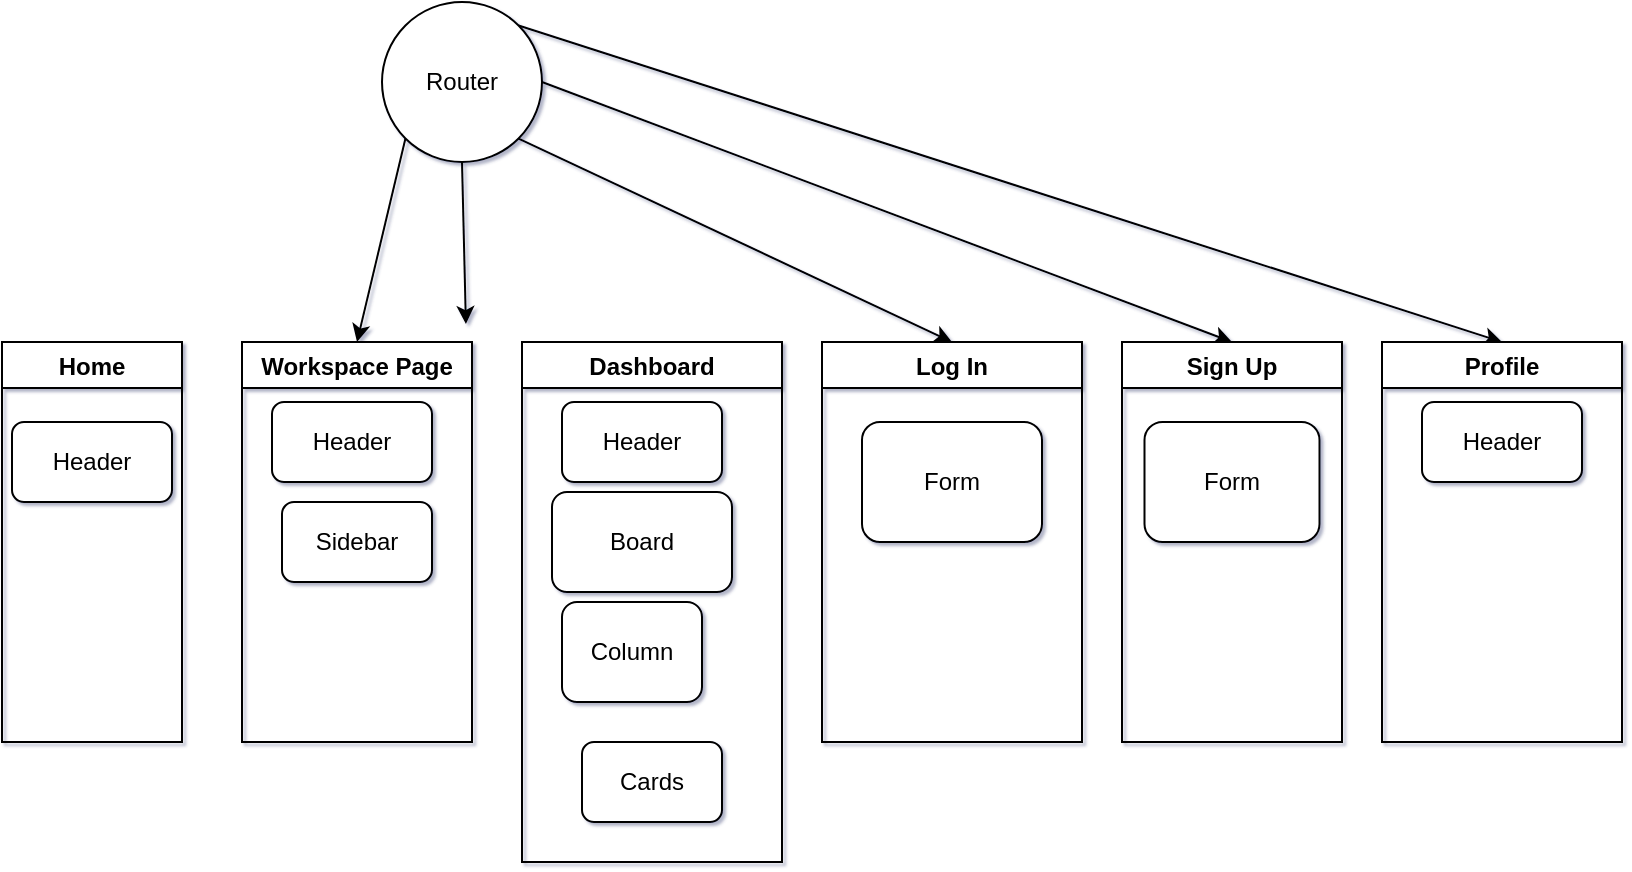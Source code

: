 <mxfile>
    <diagram id="6C1BC3ImxjFFStuX-ONq" name="Page-1">
        <mxGraphModel dx="820" dy="473" grid="1" gridSize="10" guides="1" tooltips="1" connect="1" arrows="1" fold="1" page="1" pageScale="1" pageWidth="850" pageHeight="1100" background="#ffffff" math="0" shadow="1">
            <root>
                <mxCell id="0"/>
                <mxCell id="1" parent="0"/>
                <mxCell id="8" style="edgeStyle=none;html=1;exitX=0;exitY=1;exitDx=0;exitDy=0;entryX=0.5;entryY=0;entryDx=0;entryDy=0;" parent="1" source="21" target="24" edge="1">
                    <mxGeometry relative="1" as="geometry">
                        <mxPoint x="180" y="120" as="sourcePoint"/>
                        <mxPoint x="135.07" y="220" as="targetPoint"/>
                    </mxGeometry>
                </mxCell>
                <mxCell id="9" style="edgeStyle=none;html=1;exitX=0.5;exitY=1;exitDx=0;exitDy=0;entryX=0.433;entryY=0.017;entryDx=0;entryDy=0;entryPerimeter=0;" parent="1" source="21" edge="1">
                    <mxGeometry relative="1" as="geometry">
                        <mxPoint x="240" y="150" as="sourcePoint"/>
                        <mxPoint x="241.96" y="221.02" as="targetPoint"/>
                    </mxGeometry>
                </mxCell>
                <mxCell id="10" style="edgeStyle=none;html=1;exitX=1;exitY=1;exitDx=0;exitDy=0;entryX=0.5;entryY=0;entryDx=0;entryDy=0;" parent="1" source="21" target="32" edge="1">
                    <mxGeometry relative="1" as="geometry">
                        <mxPoint x="300" y="150" as="sourcePoint"/>
                        <mxPoint x="410" y="220" as="targetPoint"/>
                    </mxGeometry>
                </mxCell>
                <mxCell id="11" style="edgeStyle=none;html=1;exitX=1;exitY=0.5;exitDx=0;exitDy=0;entryX=0.5;entryY=0;entryDx=0;entryDy=0;" parent="1" source="21" target="35" edge="1">
                    <mxGeometry relative="1" as="geometry">
                        <mxPoint x="300" y="120" as="sourcePoint"/>
                        <mxPoint x="580" y="220" as="targetPoint"/>
                    </mxGeometry>
                </mxCell>
                <mxCell id="23" style="edgeStyle=none;html=1;exitX=1;exitY=0;exitDx=0;exitDy=0;entryX=0.5;entryY=0;entryDx=0;entryDy=0;" parent="1" source="21" target="37" edge="1">
                    <mxGeometry relative="1" as="geometry">
                        <mxPoint x="750" y="220" as="targetPoint"/>
                    </mxGeometry>
                </mxCell>
                <mxCell id="21" value="Router" style="ellipse;whiteSpace=wrap;html=1;aspect=fixed;" parent="1" vertex="1">
                    <mxGeometry x="200" y="60" width="80" height="80" as="geometry"/>
                </mxCell>
                <mxCell id="24" value="Workspace Page" style="swimlane;" parent="1" vertex="1">
                    <mxGeometry x="130" y="230" width="115" height="200" as="geometry"/>
                </mxCell>
                <mxCell id="25" value="Header" style="rounded=1;whiteSpace=wrap;html=1;" parent="24" vertex="1">
                    <mxGeometry x="15" y="30" width="80" height="40" as="geometry"/>
                </mxCell>
                <mxCell id="26" value="Sidebar" style="rounded=1;whiteSpace=wrap;html=1;" parent="24" vertex="1">
                    <mxGeometry x="20" y="80" width="75" height="40" as="geometry"/>
                </mxCell>
                <mxCell id="40" value="Home" style="swimlane;" vertex="1" parent="24">
                    <mxGeometry x="-120" width="90" height="200" as="geometry"/>
                </mxCell>
                <mxCell id="41" value="Header" style="rounded=1;whiteSpace=wrap;html=1;" vertex="1" parent="40">
                    <mxGeometry x="5" y="40" width="80" height="40" as="geometry"/>
                </mxCell>
                <mxCell id="27" value="Dashboard" style="swimlane;" parent="1" vertex="1">
                    <mxGeometry x="270" y="230" width="130" height="260" as="geometry"/>
                </mxCell>
                <mxCell id="28" value="Header" style="rounded=1;whiteSpace=wrap;html=1;" parent="27" vertex="1">
                    <mxGeometry x="20" y="30" width="80" height="40" as="geometry"/>
                </mxCell>
                <mxCell id="29" value="Board" style="rounded=1;whiteSpace=wrap;html=1;" parent="27" vertex="1">
                    <mxGeometry x="15" y="75" width="90" height="50" as="geometry"/>
                </mxCell>
                <mxCell id="30" value="Column" style="rounded=1;whiteSpace=wrap;html=1;" parent="27" vertex="1">
                    <mxGeometry x="20" y="130" width="70" height="50" as="geometry"/>
                </mxCell>
                <mxCell id="31" value="Cards" style="rounded=1;whiteSpace=wrap;html=1;" parent="27" vertex="1">
                    <mxGeometry x="30" y="200" width="70" height="40" as="geometry"/>
                </mxCell>
                <mxCell id="32" value="Log In" style="swimlane;" parent="1" vertex="1">
                    <mxGeometry x="420" y="230" width="130" height="200" as="geometry"/>
                </mxCell>
                <mxCell id="33" value="Form" style="rounded=1;whiteSpace=wrap;html=1;" parent="32" vertex="1">
                    <mxGeometry x="20" y="40" width="90" height="60" as="geometry"/>
                </mxCell>
                <mxCell id="35" value="Sign Up" style="swimlane;" parent="1" vertex="1">
                    <mxGeometry x="570" y="230" width="110" height="200" as="geometry"/>
                </mxCell>
                <mxCell id="36" value="Form" style="rounded=1;whiteSpace=wrap;html=1;" parent="35" vertex="1">
                    <mxGeometry x="11.25" y="40" width="87.5" height="60" as="geometry"/>
                </mxCell>
                <mxCell id="37" value="Profile" style="swimlane;" parent="1" vertex="1">
                    <mxGeometry x="700" y="230" width="120" height="200" as="geometry"/>
                </mxCell>
                <mxCell id="38" value="Header" style="rounded=1;whiteSpace=wrap;html=1;" parent="37" vertex="1">
                    <mxGeometry x="20" y="30" width="80" height="40" as="geometry"/>
                </mxCell>
            </root>
        </mxGraphModel>
    </diagram>
</mxfile>